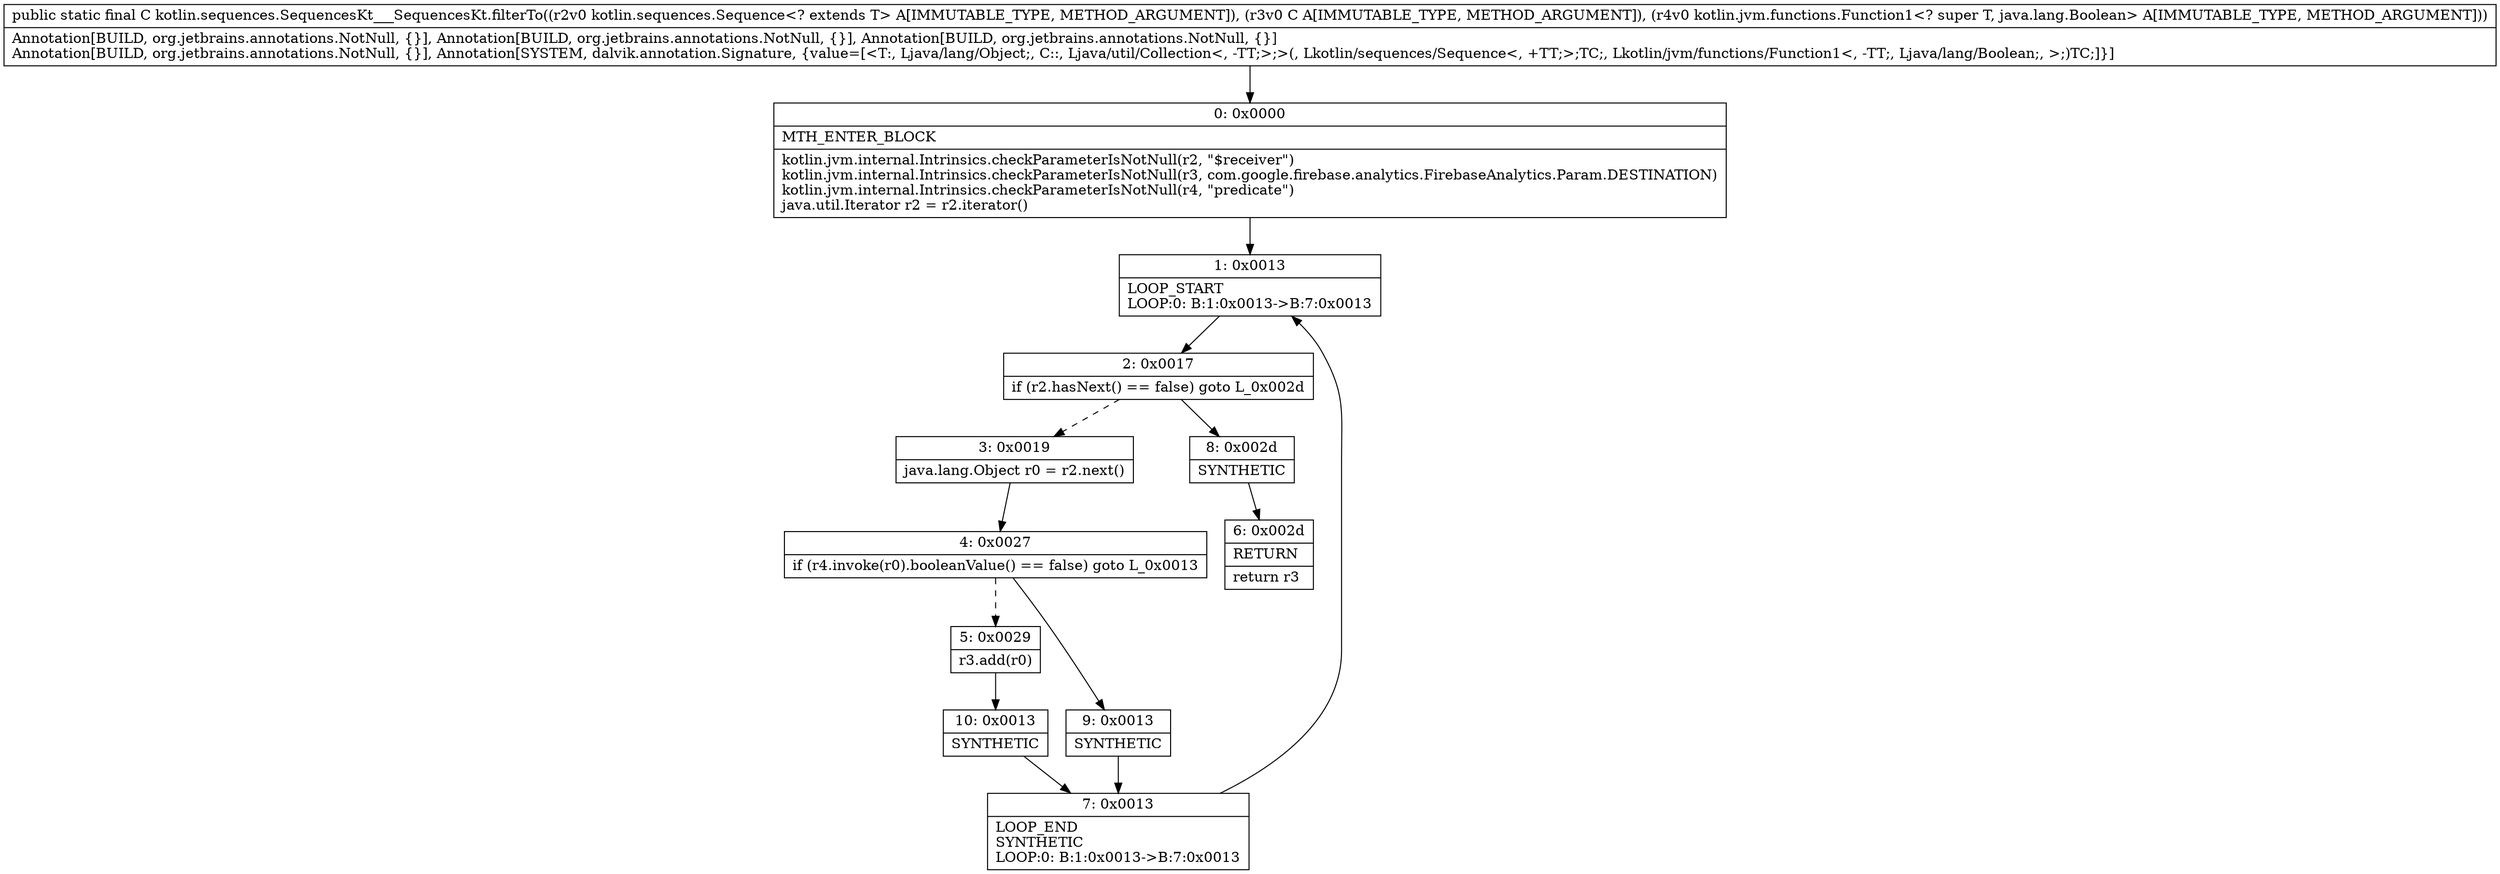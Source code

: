digraph "CFG forkotlin.sequences.SequencesKt___SequencesKt.filterTo(Lkotlin\/sequences\/Sequence;Ljava\/util\/Collection;Lkotlin\/jvm\/functions\/Function1;)Ljava\/util\/Collection;" {
Node_0 [shape=record,label="{0\:\ 0x0000|MTH_ENTER_BLOCK\l|kotlin.jvm.internal.Intrinsics.checkParameterIsNotNull(r2, \"$receiver\")\lkotlin.jvm.internal.Intrinsics.checkParameterIsNotNull(r3, com.google.firebase.analytics.FirebaseAnalytics.Param.DESTINATION)\lkotlin.jvm.internal.Intrinsics.checkParameterIsNotNull(r4, \"predicate\")\ljava.util.Iterator r2 = r2.iterator()\l}"];
Node_1 [shape=record,label="{1\:\ 0x0013|LOOP_START\lLOOP:0: B:1:0x0013\-\>B:7:0x0013\l}"];
Node_2 [shape=record,label="{2\:\ 0x0017|if (r2.hasNext() == false) goto L_0x002d\l}"];
Node_3 [shape=record,label="{3\:\ 0x0019|java.lang.Object r0 = r2.next()\l}"];
Node_4 [shape=record,label="{4\:\ 0x0027|if (r4.invoke(r0).booleanValue() == false) goto L_0x0013\l}"];
Node_5 [shape=record,label="{5\:\ 0x0029|r3.add(r0)\l}"];
Node_6 [shape=record,label="{6\:\ 0x002d|RETURN\l|return r3\l}"];
Node_7 [shape=record,label="{7\:\ 0x0013|LOOP_END\lSYNTHETIC\lLOOP:0: B:1:0x0013\-\>B:7:0x0013\l}"];
Node_8 [shape=record,label="{8\:\ 0x002d|SYNTHETIC\l}"];
Node_9 [shape=record,label="{9\:\ 0x0013|SYNTHETIC\l}"];
Node_10 [shape=record,label="{10\:\ 0x0013|SYNTHETIC\l}"];
MethodNode[shape=record,label="{public static final C kotlin.sequences.SequencesKt___SequencesKt.filterTo((r2v0 kotlin.sequences.Sequence\<? extends T\> A[IMMUTABLE_TYPE, METHOD_ARGUMENT]), (r3v0 C A[IMMUTABLE_TYPE, METHOD_ARGUMENT]), (r4v0 kotlin.jvm.functions.Function1\<? super T, java.lang.Boolean\> A[IMMUTABLE_TYPE, METHOD_ARGUMENT]))  | Annotation[BUILD, org.jetbrains.annotations.NotNull, \{\}], Annotation[BUILD, org.jetbrains.annotations.NotNull, \{\}], Annotation[BUILD, org.jetbrains.annotations.NotNull, \{\}]\lAnnotation[BUILD, org.jetbrains.annotations.NotNull, \{\}], Annotation[SYSTEM, dalvik.annotation.Signature, \{value=[\<T:, Ljava\/lang\/Object;, C::, Ljava\/util\/Collection\<, \-TT;\>;\>(, Lkotlin\/sequences\/Sequence\<, +TT;\>;TC;, Lkotlin\/jvm\/functions\/Function1\<, \-TT;, Ljava\/lang\/Boolean;, \>;)TC;]\}]\l}"];
MethodNode -> Node_0;
Node_0 -> Node_1;
Node_1 -> Node_2;
Node_2 -> Node_3[style=dashed];
Node_2 -> Node_8;
Node_3 -> Node_4;
Node_4 -> Node_5[style=dashed];
Node_4 -> Node_9;
Node_5 -> Node_10;
Node_7 -> Node_1;
Node_8 -> Node_6;
Node_9 -> Node_7;
Node_10 -> Node_7;
}

